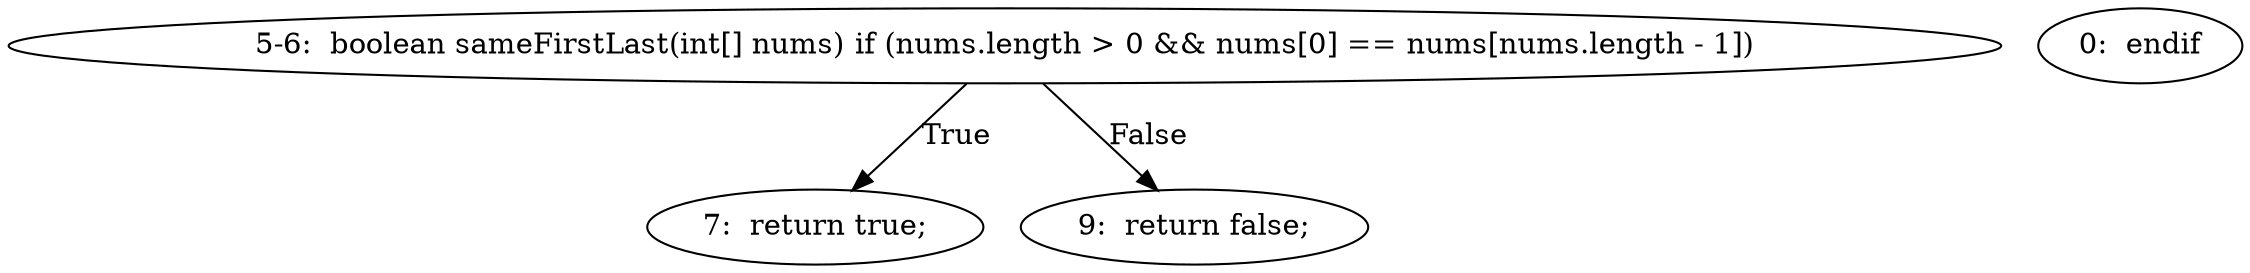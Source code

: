 digraph result_test { 
// graph-vertices
  a1  [label="5-6:  boolean sameFirstLast(int[] nums)	if (nums.length > 0 && nums[0] == nums[nums.length - 1])"]; 
  2  [label="7:  return true;"]; 
  3  [label="0:  endif"]; 
  4  [label="9:  return false;"]; 
// graph-edges
  a1 -> 2  [label="True"]; 
  a1 -> 4  [label="False"]; 
}